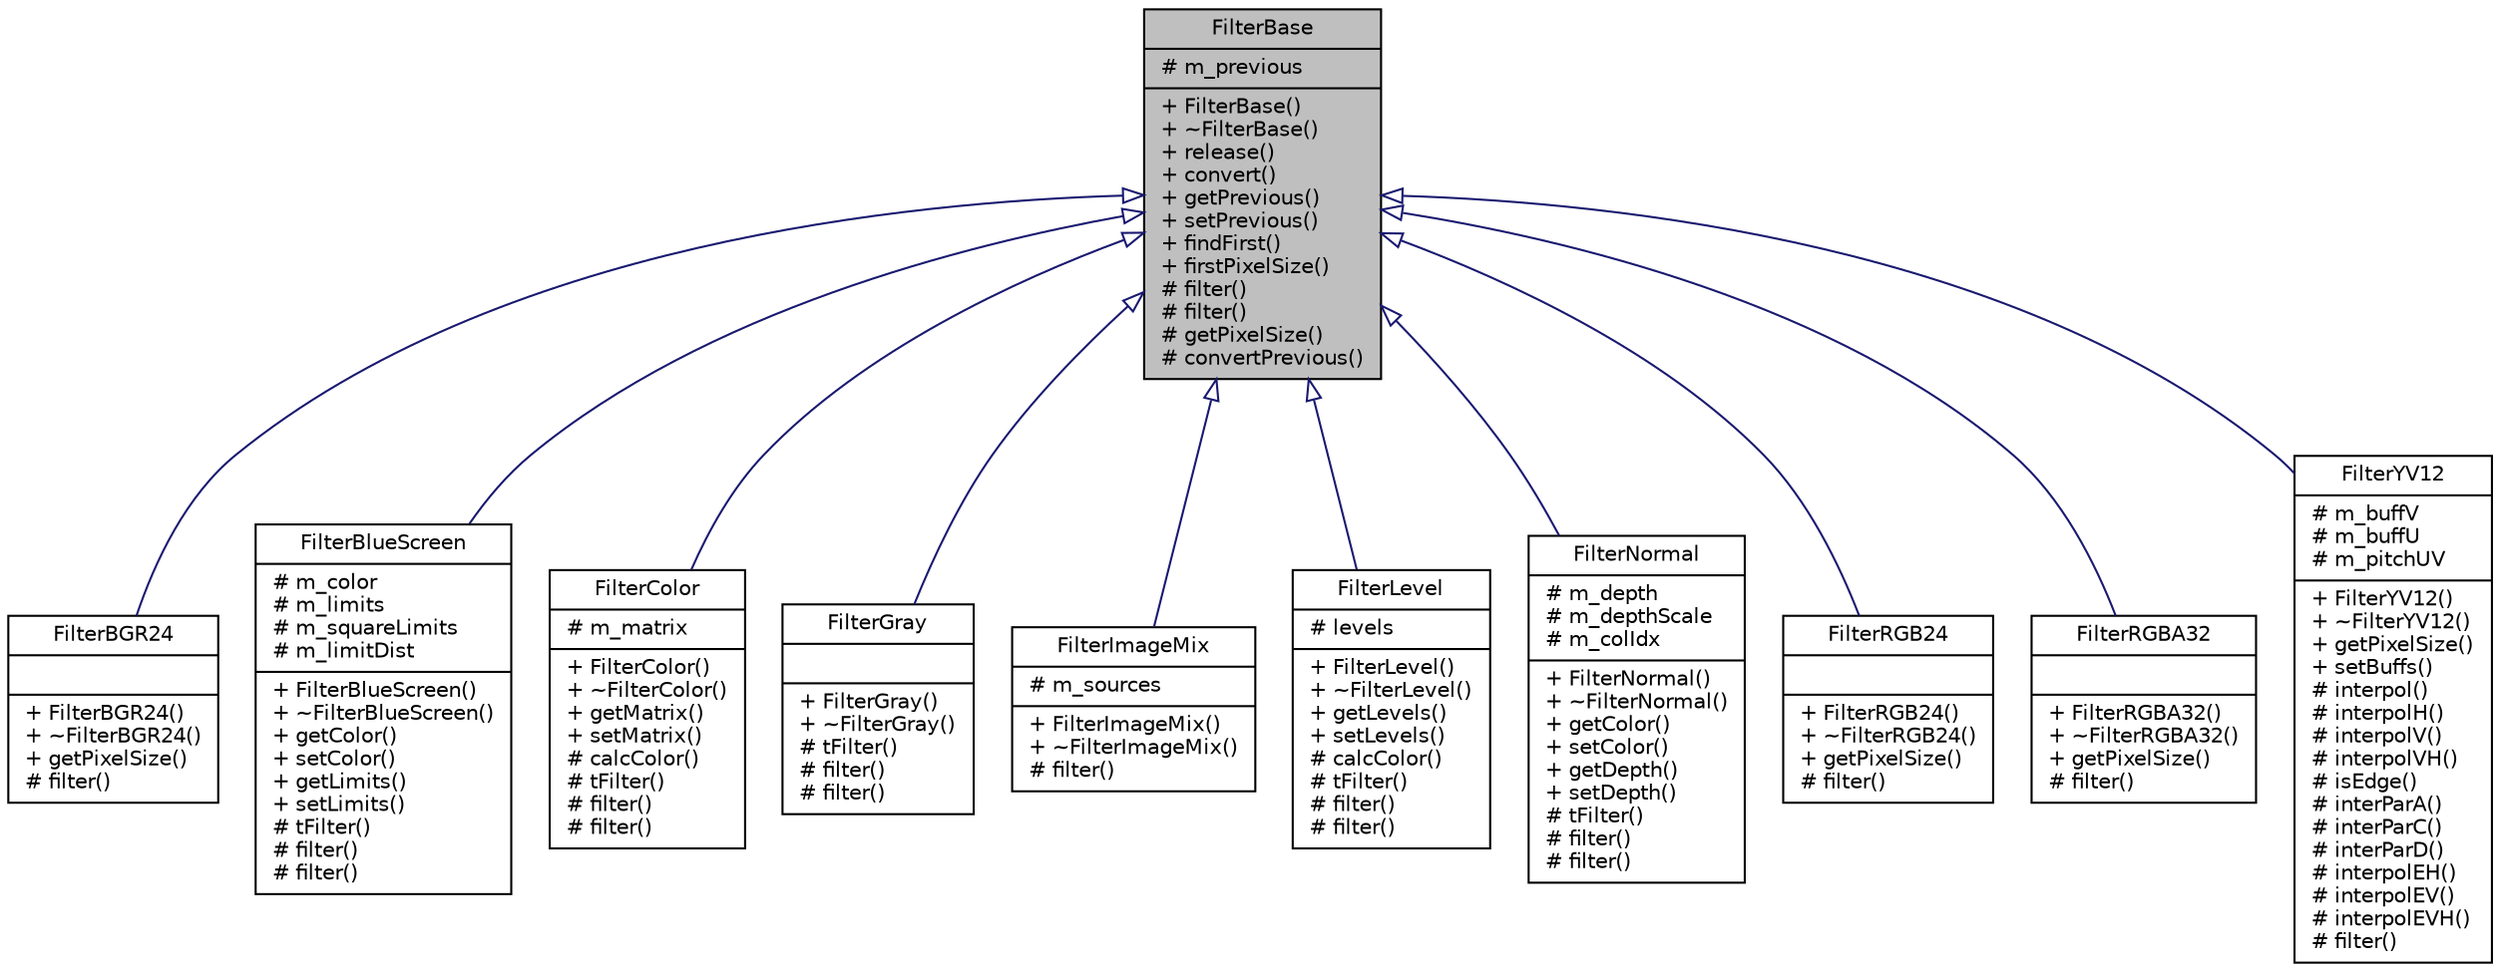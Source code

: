digraph G
{
  edge [fontname="Helvetica",fontsize="10",labelfontname="Helvetica",labelfontsize="10"];
  node [fontname="Helvetica",fontsize="10",shape=record];
  Node1 [label="{FilterBase\n|# m_previous\l|+ FilterBase()\l+ ~FilterBase()\l+ release()\l+ convert()\l+ getPrevious()\l+ setPrevious()\l+ findFirst()\l+ firstPixelSize()\l# filter()\l# filter()\l# getPixelSize()\l# convertPrevious()\l}",height=0.2,width=0.4,color="black", fillcolor="grey75", style="filled" fontcolor="black"];
  Node1 -> Node2 [dir=back,color="midnightblue",fontsize="10",style="solid",arrowtail="empty",fontname="Helvetica"];
  Node2 [label="{FilterBGR24\n||+ FilterBGR24()\l+ ~FilterBGR24()\l+ getPixelSize()\l# filter()\l}",height=0.2,width=0.4,color="black", fillcolor="white", style="filled",URL="$db/d93/classFilterBGR24.html",tooltip="class for BGR24 conversion"];
  Node1 -> Node3 [dir=back,color="midnightblue",fontsize="10",style="solid",arrowtail="empty",fontname="Helvetica"];
  Node3 [label="{FilterBlueScreen\n|# m_color\l# m_limits\l# m_squareLimits\l# m_limitDist\l|+ FilterBlueScreen()\l+ ~FilterBlueScreen()\l+ getColor()\l+ setColor()\l+ getLimits()\l+ setLimits()\l# tFilter()\l# filter()\l# filter()\l}",height=0.2,width=0.4,color="black", fillcolor="white", style="filled",URL="$d3/d21/classFilterBlueScreen.html",tooltip="pixel filter for blue screen"];
  Node1 -> Node4 [dir=back,color="midnightblue",fontsize="10",style="solid",arrowtail="empty",fontname="Helvetica"];
  Node4 [label="{FilterColor\n|# m_matrix\l|+ FilterColor()\l+ ~FilterColor()\l+ getMatrix()\l+ setMatrix()\l# calcColor()\l# tFilter()\l# filter()\l# filter()\l}",height=0.2,width=0.4,color="black", fillcolor="white", style="filled",URL="$db/d5d/classFilterColor.html",tooltip="pixel filter for color calculation"];
  Node1 -> Node5 [dir=back,color="midnightblue",fontsize="10",style="solid",arrowtail="empty",fontname="Helvetica"];
  Node5 [label="{FilterGray\n||+ FilterGray()\l+ ~FilterGray()\l# tFilter()\l# filter()\l# filter()\l}",height=0.2,width=0.4,color="black", fillcolor="white", style="filled",URL="$df/d40/classFilterGray.html",tooltip="pixel filter for gray scale"];
  Node1 -> Node6 [dir=back,color="midnightblue",fontsize="10",style="solid",arrowtail="empty",fontname="Helvetica"];
  Node6 [label="{FilterImageMix\n|# m_sources\l|+ FilterImageMix()\l+ ~FilterImageMix()\l# filter()\l}",height=0.2,width=0.4,color="black", fillcolor="white", style="filled",URL="$d3/d80/classFilterImageMix.html",tooltip="pixel filter for image mixer"];
  Node1 -> Node7 [dir=back,color="midnightblue",fontsize="10",style="solid",arrowtail="empty",fontname="Helvetica"];
  Node7 [label="{FilterLevel\n|# levels\l|+ FilterLevel()\l+ ~FilterLevel()\l+ getLevels()\l+ setLevels()\l# calcColor()\l# tFilter()\l# filter()\l# filter()\l}",height=0.2,width=0.4,color="black", fillcolor="white", style="filled",URL="$d1/d50/classFilterLevel.html",tooltip="pixel filter for color calculation"];
  Node1 -> Node8 [dir=back,color="midnightblue",fontsize="10",style="solid",arrowtail="empty",fontname="Helvetica"];
  Node8 [label="{FilterNormal\n|# m_depth\l# m_depthScale\l# m_colIdx\l|+ FilterNormal()\l+ ~FilterNormal()\l+ getColor()\l+ setColor()\l+ getDepth()\l+ setDepth()\l# tFilter()\l# filter()\l# filter()\l}",height=0.2,width=0.4,color="black", fillcolor="white", style="filled",URL="$d5/d25/classFilterNormal.html",tooltip="pixel filter for normal mapping"];
  Node1 -> Node9 [dir=back,color="midnightblue",fontsize="10",style="solid",arrowtail="empty",fontname="Helvetica"];
  Node9 [label="{FilterRGB24\n||+ FilterRGB24()\l+ ~FilterRGB24()\l+ getPixelSize()\l# filter()\l}",height=0.2,width=0.4,color="black", fillcolor="white", style="filled",URL="$da/d4d/classFilterRGB24.html",tooltip="class for RGB24 conversion"];
  Node1 -> Node10 [dir=back,color="midnightblue",fontsize="10",style="solid",arrowtail="empty",fontname="Helvetica"];
  Node10 [label="{FilterRGBA32\n||+ FilterRGBA32()\l+ ~FilterRGBA32()\l+ getPixelSize()\l# filter()\l}",height=0.2,width=0.4,color="black", fillcolor="white", style="filled",URL="$d4/d6e/classFilterRGBA32.html",tooltip="class for RGBA32 conversion"];
  Node1 -> Node11 [dir=back,color="midnightblue",fontsize="10",style="solid",arrowtail="empty",fontname="Helvetica"];
  Node11 [label="{FilterYV12\n|# m_buffV\l# m_buffU\l# m_pitchUV\l|+ FilterYV12()\l+ ~FilterYV12()\l+ getPixelSize()\l+ setBuffs()\l# interpol()\l# interpolH()\l# interpolV()\l# interpolVH()\l# isEdge()\l# interParA()\l# interParC()\l# interParD()\l# interpolEH()\l# interpolEV()\l# interpolEVH()\l# filter()\l}",height=0.2,width=0.4,color="black", fillcolor="white", style="filled",URL="$d8/d6b/classFilterYV12.html",tooltip="class for YV12 conversion"];
}
